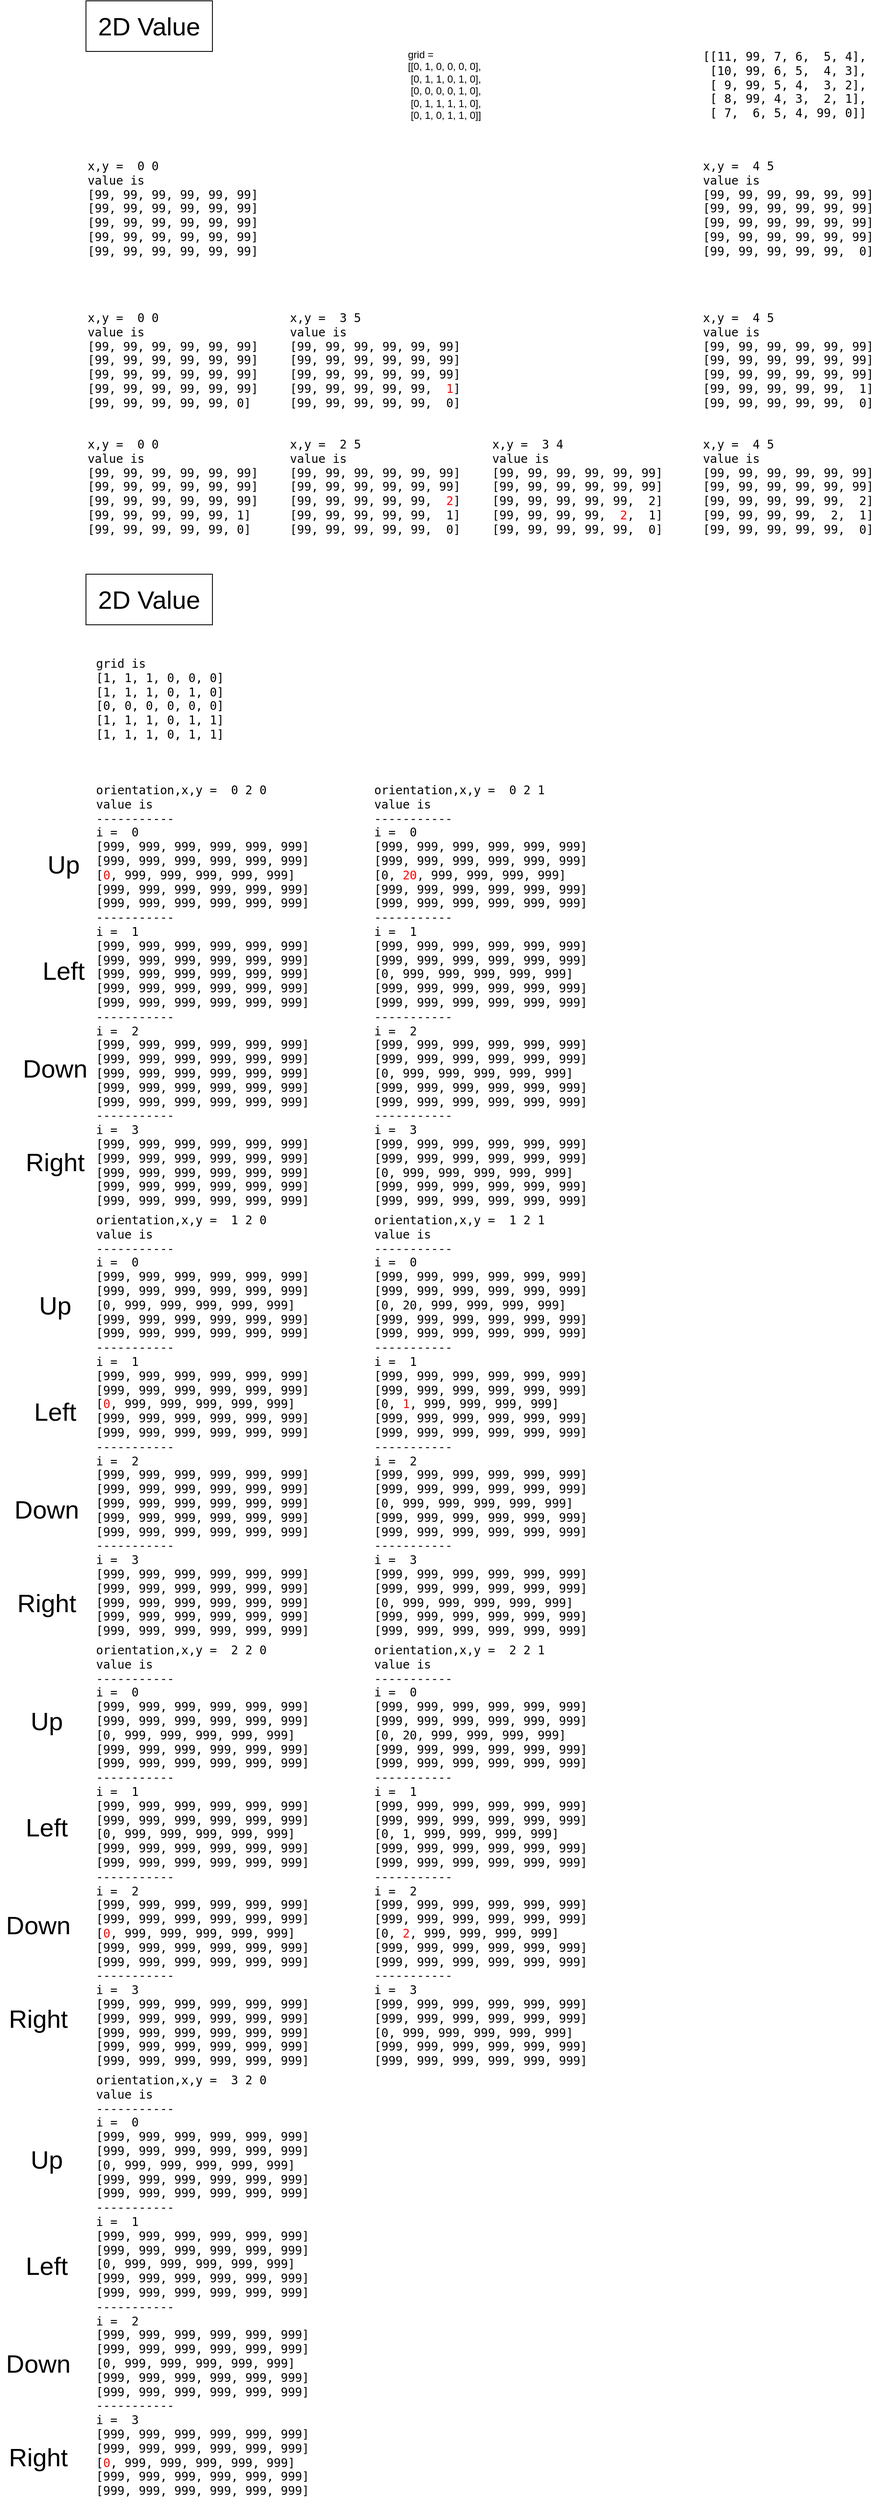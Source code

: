 <mxfile version="13.0.3" type="device"><diagram id="ds1Xh-d3r_foovdYfTTt" name="DynamicProgramming"><mxGraphModel dx="4211" dy="760" grid="1" gridSize="10" guides="1" tooltips="1" connect="1" arrows="1" fold="1" page="1" pageScale="1" pageWidth="3300" pageHeight="4681" math="0" shadow="0"><root><mxCell id="0"/><mxCell id="1" parent="0"/><mxCell id="NE3-Xs7_JW6tXKdcm7qT-9" value="&lt;pre style=&quot;box-sizing: border-box ; overflow: auto ; font-family: monospace ; font-size: 14px ; display: block ; padding: 1px 0px ; margin: 0px ; line-height: inherit ; word-break: break-all ; overflow-wrap: break-word ; background-color: rgb(255 , 255 , 255) ; border: 0px ; border-radius: 0px ; vertical-align: baseline ; font-style: normal ; font-weight: 400 ; letter-spacing: normal ; text-align: left ; text-indent: 0px ; text-transform: none ; word-spacing: 0px&quot;&gt;[[11, 99, 7, 6,  5, 4],&lt;br&gt; [10, 99, 6, 5,  4, 3],&lt;br&gt; [ 9, 99, 5, 4,  3, 2],&lt;br&gt; [ 8, 99, 4, 3,  2, 1],&lt;br&gt; [ 7,  6, 5, 4, 99, 0]]&lt;/pre&gt;" style="text;whiteSpace=wrap;html=1;" vertex="1" parent="1"><mxGeometry x="810" y="80" width="210" height="90" as="geometry"/></mxCell><mxCell id="NE3-Xs7_JW6tXKdcm7qT-10" value="&lt;pre style=&quot;box-sizing: border-box ; overflow: auto ; font-family: monospace ; font-size: 14px ; display: block ; padding: 1px 0px ; margin: 0px ; line-height: inherit ; word-break: break-all ; overflow-wrap: break-word ; background-color: rgb(255 , 255 , 255) ; border: 0px ; border-radius: 0px ; vertical-align: baseline ; font-style: normal ; font-weight: 400 ; letter-spacing: normal ; text-align: left ; text-indent: 0px ; text-transform: none ; word-spacing: 0px&quot;&gt;x,y =  3 5&lt;br&gt;value is &lt;br&gt;[99, 99, 99, 99, 99, 99]&lt;br&gt;[99, 99, 99, 99, 99, 99]&lt;br&gt;[99, 99, 99, 99, 99, 99]&lt;br&gt;[99, 99, 99, 99, 99,  &lt;font color=&quot;#ff0000&quot;&gt;1&lt;/font&gt;]&lt;br&gt;[99, 99, 99, 99, 99,  0]&lt;/pre&gt;" style="text;whiteSpace=wrap;html=1;" vertex="1" parent="1"><mxGeometry x="320" y="390" width="230" height="120" as="geometry"/></mxCell><mxCell id="NE3-Xs7_JW6tXKdcm7qT-11" value="&lt;pre style=&quot;box-sizing: border-box ; overflow: auto ; font-family: monospace ; font-size: 14px ; display: block ; padding: 1px 0px ; margin: 0px ; line-height: inherit ; word-break: break-all ; overflow-wrap: break-word ; background-color: rgb(255 , 255 , 255) ; border: 0px ; border-radius: 0px ; vertical-align: baseline ; font-style: normal ; font-weight: 400 ; letter-spacing: normal ; text-align: left ; text-indent: 0px ; text-transform: none ; word-spacing: 0px&quot;&gt;x,y =  4 5&lt;br&gt;value is &lt;br&gt;[99, 99, 99, 99, 99, 99]&lt;br&gt;[99, 99, 99, 99, 99, 99]&lt;br&gt;[99, 99, 99, 99, 99, 99]&lt;br&gt;[99, 99, 99, 99, 99,  1]&lt;br&gt;[99, 99, 99, 99, 99,  0]&lt;/pre&gt;" style="text;whiteSpace=wrap;html=1;" vertex="1" parent="1"><mxGeometry x="810" y="390" width="230" height="120" as="geometry"/></mxCell><mxCell id="NE3-Xs7_JW6tXKdcm7qT-12" value="&lt;pre style=&quot;box-sizing: border-box ; overflow: auto ; font-family: monospace ; font-size: 14px ; display: block ; padding: 1px 0px ; margin: 0px ; line-height: inherit ; word-break: break-all ; overflow-wrap: break-word ; background-color: rgb(255 , 255 , 255) ; border: 0px ; border-radius: 0px ; vertical-align: baseline ; font-style: normal ; font-weight: 400 ; letter-spacing: normal ; text-align: left ; text-indent: 0px ; text-transform: none ; word-spacing: 0px&quot;&gt;x,y =  4 5&lt;br&gt;value is &lt;br&gt;[99, 99, 99, 99, 99, 99]&lt;br&gt;[99, 99, 99, 99, 99, 99]&lt;br&gt;[99, 99, 99, 99, 99, 99]&lt;br&gt;[99, 99, 99, 99, 99, 99]&lt;br&gt;[99, 99, 99, 99, 99,  0]&lt;/pre&gt;" style="text;whiteSpace=wrap;html=1;" vertex="1" parent="1"><mxGeometry x="810" y="210" width="230" height="120" as="geometry"/></mxCell><mxCell id="NE3-Xs7_JW6tXKdcm7qT-13" value="&lt;meta charset=&quot;utf-8&quot; style=&quot;&quot;&gt;&lt;pre style=&quot;box-sizing: border-box; overflow: auto; font-family: monospace; font-size: 14px; display: block; padding: 1px 0px; margin: 0px; line-height: inherit; word-break: break-all; overflow-wrap: break-word; background-color: rgb(255, 255, 255); border: 0px; border-radius: 0px; vertical-align: baseline; font-style: normal; font-variant-ligatures: normal; font-variant-caps: normal; font-weight: 400; letter-spacing: normal; orphans: 2; text-align: left; text-indent: 0px; text-transform: none; widows: 2; word-spacing: 0px; -webkit-text-stroke-width: 0px; text-decoration-style: initial; text-decoration-color: initial;&quot;&gt;x,y =  0 0&#10;value is &#10;[99, 99, 99, 99, 99, 99]&#10;[99, 99, 99, 99, 99, 99]&#10;[99, 99, 99, 99, 99, 99]&#10;[99, 99, 99, 99, 99, 99]&#10;[99, 99, 99, 99, 99, 0]&lt;/pre&gt;" style="text;whiteSpace=wrap;html=1;" vertex="1" parent="1"><mxGeometry x="80" y="390" width="230" height="120" as="geometry"/></mxCell><mxCell id="NE3-Xs7_JW6tXKdcm7qT-14" value="&lt;meta charset=&quot;utf-8&quot; style=&quot;&quot;&gt;&lt;pre style=&quot;box-sizing: border-box; overflow: auto; font-family: monospace; font-size: 14px; display: block; padding: 1px 0px; margin: 0px; line-height: inherit; word-break: break-all; overflow-wrap: break-word; background-color: rgb(255, 255, 255); border: 0px; border-radius: 0px; vertical-align: baseline; font-style: normal; font-variant-ligatures: normal; font-variant-caps: normal; font-weight: 400; letter-spacing: normal; orphans: 2; text-align: left; text-indent: 0px; text-transform: none; widows: 2; word-spacing: 0px; -webkit-text-stroke-width: 0px; text-decoration-style: initial; text-decoration-color: initial;&quot;&gt;x,y =  0 0&#10;value is &#10;[99, 99, 99, 99, 99, 99]&#10;[99, 99, 99, 99, 99, 99]&#10;[99, 99, 99, 99, 99, 99]&#10;[99, 99, 99, 99, 99, 1]&#10;[99, 99, 99, 99, 99, 0]&lt;/pre&gt;" style="text;whiteSpace=wrap;html=1;" vertex="1" parent="1"><mxGeometry x="80" y="540" width="230" height="120" as="geometry"/></mxCell><mxCell id="NE3-Xs7_JW6tXKdcm7qT-15" value="&lt;pre style=&quot;box-sizing: border-box ; overflow: auto ; font-family: monospace ; font-size: 14px ; display: block ; padding: 1px 0px ; margin: 0px ; line-height: inherit ; word-break: break-all ; overflow-wrap: break-word ; background-color: rgb(255 , 255 , 255) ; border: 0px ; border-radius: 0px ; vertical-align: baseline ; font-style: normal ; font-weight: 400 ; letter-spacing: normal ; text-align: left ; text-indent: 0px ; text-transform: none ; word-spacing: 0px&quot;&gt;x,y =  2 5&lt;br&gt;value is &lt;br&gt;[99, 99, 99, 99, 99, 99]&lt;br&gt;[99, 99, 99, 99, 99, 99]&lt;br&gt;[99, 99, 99, 99, 99,  &lt;font color=&quot;#ff0000&quot;&gt;2&lt;/font&gt;]&lt;br&gt;[99, 99, 99, 99, 99,  1]&lt;br&gt;[99, 99, 99, 99, 99,  0]&lt;/pre&gt;" style="text;whiteSpace=wrap;html=1;" vertex="1" parent="1"><mxGeometry x="320" y="540" width="230" height="120" as="geometry"/></mxCell><mxCell id="NE3-Xs7_JW6tXKdcm7qT-16" value="&lt;pre style=&quot;box-sizing: border-box ; overflow: auto ; font-family: monospace ; font-size: 14px ; display: block ; padding: 1px 0px ; margin: 0px ; line-height: inherit ; word-break: break-all ; overflow-wrap: break-word ; background-color: rgb(255 , 255 , 255) ; border: 0px ; border-radius: 0px ; vertical-align: baseline ; font-style: normal ; font-weight: 400 ; letter-spacing: normal ; text-align: left ; text-indent: 0px ; text-transform: none ; word-spacing: 0px&quot;&gt;x,y =  3 4&lt;br&gt;value is &lt;br&gt;[99, 99, 99, 99, 99, 99]&lt;br&gt;[99, 99, 99, 99, 99, 99]&lt;br&gt;[99, 99, 99, 99, 99,  2]&lt;br&gt;[99, 99, 99, 99,  &lt;font color=&quot;#ff0000&quot;&gt;2&lt;/font&gt;,  1]&lt;br&gt;[99, 99, 99, 99, 99,  0]&lt;/pre&gt;" style="text;whiteSpace=wrap;html=1;" vertex="1" parent="1"><mxGeometry x="560" y="540" width="230" height="120" as="geometry"/></mxCell><mxCell id="NE3-Xs7_JW6tXKdcm7qT-17" value="&lt;pre style=&quot;box-sizing: border-box ; overflow: auto ; font-family: monospace ; font-size: 14px ; display: block ; padding: 1px 0px ; margin: 0px ; line-height: inherit ; word-break: break-all ; overflow-wrap: break-word ; background-color: rgb(255 , 255 , 255) ; border: 0px ; border-radius: 0px ; vertical-align: baseline ; font-style: normal ; font-weight: 400 ; letter-spacing: normal ; text-align: left ; text-indent: 0px ; text-transform: none ; word-spacing: 0px&quot;&gt;x,y =  4 5&lt;br&gt;value is &lt;br&gt;[99, 99, 99, 99, 99, 99]&lt;br&gt;[99, 99, 99, 99, 99, 99]&lt;br&gt;[99, 99, 99, 99, 99,  2]&lt;br&gt;[99, 99, 99, 99,  2,  1]&lt;br&gt;[99, 99, 99, 99, 99,  0]&lt;/pre&gt;" style="text;whiteSpace=wrap;html=1;" vertex="1" parent="1"><mxGeometry x="810" y="540" width="230" height="120" as="geometry"/></mxCell><mxCell id="NE3-Xs7_JW6tXKdcm7qT-18" value="&lt;pre style=&quot;box-sizing: border-box ; overflow: auto ; font-family: monospace ; font-size: 14px ; display: block ; padding: 1px 0px ; margin: 0px ; line-height: inherit ; word-break: break-all ; overflow-wrap: break-word ; background-color: rgb(255 , 255 , 255) ; border: 0px ; border-radius: 0px ; vertical-align: baseline ; font-style: normal ; font-weight: 400 ; letter-spacing: normal ; text-align: left ; text-indent: 0px ; text-transform: none ; word-spacing: 0px&quot;&gt;x,y =  0 0&lt;br&gt;value is &lt;br&gt;[99, 99, 99, 99, 99, 99]&lt;br&gt;[99, 99, 99, 99, 99, 99]&lt;br&gt;[99, 99, 99, 99, 99, 99]&lt;br&gt;[99, 99, 99, 99, 99, 99]&lt;br&gt;[99, 99, 99, 99, 99, 99]&lt;/pre&gt;" style="text;whiteSpace=wrap;html=1;" vertex="1" parent="1"><mxGeometry x="80" y="210" width="230" height="120" as="geometry"/></mxCell><mxCell id="NE3-Xs7_JW6tXKdcm7qT-19" value="grid = &lt;br&gt;[[0, 1, 0, 0, 0, 0], &lt;br&gt;&amp;nbsp;[0, 1, 1, 0, 1, 0], &lt;br&gt;&amp;nbsp;[0, 0, 0, 0, 1, 0], &lt;br&gt;&amp;nbsp;[0, 1, 1, 1, 1, 0], &lt;br&gt;&amp;nbsp;[0, 1, 0, 1, 1, 0]]" style="text;whiteSpace=wrap;html=1;" vertex="1" parent="1"><mxGeometry x="460" y="80" width="100" height="110" as="geometry"/></mxCell><mxCell id="NE3-Xs7_JW6tXKdcm7qT-20" value="2D Value" style="rounded=0;whiteSpace=wrap;html=1;fontSize=30;" vertex="1" parent="1"><mxGeometry x="80" y="30" width="150" height="60" as="geometry"/></mxCell><mxCell id="NE3-Xs7_JW6tXKdcm7qT-21" value="2D Value" style="rounded=0;whiteSpace=wrap;html=1;fontSize=30;" vertex="1" parent="1"><mxGeometry x="80" y="710" width="150" height="60" as="geometry"/></mxCell><mxCell id="NE3-Xs7_JW6tXKdcm7qT-22" value="&lt;meta charset=&quot;utf-8&quot; style=&quot;&quot;&gt;&lt;pre style=&quot;box-sizing: border-box; overflow: auto; font-family: monospace; font-size: 14px; display: block; padding: 1px 0px; margin: 0px; line-height: inherit; word-break: break-all; overflow-wrap: break-word; background-color: rgb(255, 255, 255); border: 0px; border-radius: 0px; vertical-align: baseline; font-style: normal; font-variant-ligatures: normal; font-variant-caps: normal; font-weight: 400; letter-spacing: normal; orphans: 2; text-align: left; text-indent: 0px; text-transform: none; widows: 2; word-spacing: 0px; -webkit-text-stroke-width: 0px; text-decoration-style: initial; text-decoration-color: initial;&quot;&gt;grid is &#10;[1, 1, 1, 0, 0, 0]&#10;[1, 1, 1, 0, 1, 0]&#10;[0, 0, 0, 0, 0, 0]&#10;[1, 1, 1, 0, 1, 1]&#10;[1, 1, 1, 0, 1, 1]&lt;/pre&gt;" style="text;whiteSpace=wrap;html=1;fontSize=30;" vertex="1" parent="1"><mxGeometry x="90" y="800" width="180" height="120" as="geometry"/></mxCell><mxCell id="NE3-Xs7_JW6tXKdcm7qT-23" value="&lt;pre style=&quot;box-sizing: border-box ; overflow: auto ; font-family: monospace ; font-size: 14px ; display: block ; padding: 1px 0px ; margin: 0px ; line-height: inherit ; word-break: break-all ; overflow-wrap: break-word ; background-color: rgb(255 , 255 , 255) ; border: 0px ; border-radius: 0px ; vertical-align: baseline ; font-style: normal ; letter-spacing: normal ; text-align: left ; text-indent: 0px ; text-transform: none ; word-spacing: 0px&quot;&gt;&lt;span style=&quot;font-weight: 400&quot;&gt;orientation,x,y =  0 2 0&lt;br&gt;value is &lt;br&gt;-----------&lt;br&gt;i =  0&lt;br&gt;[999, 999, 999, 999, 999, 999]&lt;br&gt;[999, 999, 999, 999, 999, 999]&lt;br&gt;[&lt;/span&gt;&lt;font color=&quot;#ff0000&quot;&gt;0&lt;/font&gt;, 999, 999, 999, 999, 999]&lt;br&gt;[999, 999, 999, 999, 999, 999]&lt;br&gt;[999, 999, 999, 999, 999, 999]&lt;br&gt;-----------&lt;br&gt;i =  1&lt;br&gt;[999, 999, 999, 999, 999, 999]&lt;br&gt;[999, 999, 999, 999, 999, 999]&lt;br&gt;[999, 999, 999, 999, 999, 999]&lt;br&gt;[999, 999, 999, 999, 999, 999]&lt;br&gt;[999, 999, 999, 999, 999, 999]&lt;br&gt;-----------&lt;br&gt;i =  2&lt;br&gt;[999, 999, 999, 999, 999, 999]&lt;br&gt;[999, 999, 999, 999, 999, 999]&lt;br&gt;[999, 999, 999, 999, 999, 999]&lt;br&gt;[999, 999, 999, 999, 999, 999]&lt;br&gt;[999, 999, 999, 999, 999, 999]&lt;br&gt;-----------&lt;br&gt;i =  3&lt;br&gt;[999, 999, 999, 999, 999, 999]&lt;br&gt;[999, 999, 999, 999, 999, 999]&lt;br&gt;[999, 999, 999, 999, 999, 999]&lt;br&gt;[999, 999, 999, 999, 999, 999]&lt;br&gt;[999, 999, 999, 999, 999, 999]&lt;/pre&gt;" style="text;whiteSpace=wrap;html=1;fontSize=30;" vertex="1" parent="1"><mxGeometry x="90" y="950" width="280" height="490" as="geometry"/></mxCell><mxCell id="NE3-Xs7_JW6tXKdcm7qT-24" value="&lt;pre style=&quot;box-sizing: border-box ; overflow: auto ; font-family: monospace ; font-size: 14px ; display: block ; padding: 1px 0px ; margin: 0px ; line-height: inherit ; word-break: break-all ; overflow-wrap: break-word ; background-color: rgb(255 , 255 , 255) ; border: 0px ; border-radius: 0px ; vertical-align: baseline ; font-style: normal ; font-weight: 400 ; letter-spacing: normal ; text-align: left ; text-indent: 0px ; text-transform: none ; word-spacing: 0px&quot;&gt;orientation,x,y =  1 2 0&lt;br&gt;value is &lt;br&gt;-----------&lt;br&gt;i =  0&lt;br&gt;[999, 999, 999, 999, 999, 999]&lt;br&gt;[999, 999, 999, 999, 999, 999]&lt;br&gt;[0, 999, 999, 999, 999, 999]&lt;br&gt;[999, 999, 999, 999, 999, 999]&lt;br&gt;[999, 999, 999, 999, 999, 999]&lt;br&gt;-----------&lt;br&gt;i =  1&lt;br&gt;[999, 999, 999, 999, 999, 999]&lt;br&gt;[999, 999, 999, 999, 999, 999]&lt;br&gt;[&lt;font color=&quot;#ff0000&quot;&gt;0&lt;/font&gt;, 999, 999, 999, 999, 999]&lt;br&gt;[999, 999, 999, 999, 999, 999]&lt;br&gt;[999, 999, 999, 999, 999, 999]&lt;br&gt;-----------&lt;br&gt;i =  2&lt;br&gt;[999, 999, 999, 999, 999, 999]&lt;br&gt;[999, 999, 999, 999, 999, 999]&lt;br&gt;[999, 999, 999, 999, 999, 999]&lt;br&gt;[999, 999, 999, 999, 999, 999]&lt;br&gt;[999, 999, 999, 999, 999, 999]&lt;br&gt;-----------&lt;br&gt;i =  3&lt;br&gt;[999, 999, 999, 999, 999, 999]&lt;br&gt;[999, 999, 999, 999, 999, 999]&lt;br&gt;[999, 999, 999, 999, 999, 999]&lt;br&gt;[999, 999, 999, 999, 999, 999]&lt;br&gt;[999, 999, 999, 999, 999, 999]&lt;/pre&gt;" style="text;whiteSpace=wrap;html=1;fontSize=30;" vertex="1" parent="1"><mxGeometry x="90" y="1460" width="280" height="490" as="geometry"/></mxCell><mxCell id="NE3-Xs7_JW6tXKdcm7qT-25" value="&lt;pre style=&quot;box-sizing: border-box ; overflow: auto ; font-family: monospace ; font-size: 14px ; display: block ; padding: 1px 0px ; margin: 0px ; line-height: inherit ; word-break: break-all ; overflow-wrap: break-word ; background-color: rgb(255 , 255 , 255) ; border: 0px ; border-radius: 0px ; vertical-align: baseline ; font-style: normal ; font-weight: 400 ; letter-spacing: normal ; text-align: left ; text-indent: 0px ; text-transform: none ; word-spacing: 0px&quot;&gt;orientation,x,y =  2 2 0&lt;br&gt;value is &lt;br&gt;-----------&lt;br&gt;i =  0&lt;br&gt;[999, 999, 999, 999, 999, 999]&lt;br&gt;[999, 999, 999, 999, 999, 999]&lt;br&gt;[0, 999, 999, 999, 999, 999]&lt;br&gt;[999, 999, 999, 999, 999, 999]&lt;br&gt;[999, 999, 999, 999, 999, 999]&lt;br&gt;-----------&lt;br&gt;i =  1&lt;br&gt;[999, 999, 999, 999, 999, 999]&lt;br&gt;[999, 999, 999, 999, 999, 999]&lt;br&gt;[0, 999, 999, 999, 999, 999]&lt;br&gt;[999, 999, 999, 999, 999, 999]&lt;br&gt;[999, 999, 999, 999, 999, 999]&lt;br&gt;-----------&lt;br&gt;i =  2&lt;br&gt;[999, 999, 999, 999, 999, 999]&lt;br&gt;[999, 999, 999, 999, 999, 999]&lt;br&gt;[&lt;font color=&quot;#ff0000&quot;&gt;0&lt;/font&gt;, 999, 999, 999, 999, 999]&lt;br&gt;[999, 999, 999, 999, 999, 999]&lt;br&gt;[999, 999, 999, 999, 999, 999]&lt;br&gt;-----------&lt;br&gt;i =  3&lt;br&gt;[999, 999, 999, 999, 999, 999]&lt;br&gt;[999, 999, 999, 999, 999, 999]&lt;br&gt;[999, 999, 999, 999, 999, 999]&lt;br&gt;[999, 999, 999, 999, 999, 999]&lt;br&gt;[999, 999, 999, 999, 999, 999]&lt;/pre&gt;" style="text;whiteSpace=wrap;html=1;fontSize=30;" vertex="1" parent="1"><mxGeometry x="90" y="1970" width="280" height="490" as="geometry"/></mxCell><mxCell id="NE3-Xs7_JW6tXKdcm7qT-26" value="&lt;pre style=&quot;box-sizing: border-box ; overflow: auto ; font-family: monospace ; font-size: 14px ; display: block ; padding: 1px 0px ; margin: 0px ; line-height: inherit ; word-break: break-all ; overflow-wrap: break-word ; background-color: rgb(255 , 255 , 255) ; border: 0px ; border-radius: 0px ; vertical-align: baseline ; font-style: normal ; font-weight: 400 ; letter-spacing: normal ; text-align: left ; text-indent: 0px ; text-transform: none ; word-spacing: 0px&quot;&gt;orientation,x,y =  3 2 0&lt;br&gt;value is &lt;br&gt;-----------&lt;br&gt;i =  0&lt;br&gt;[999, 999, 999, 999, 999, 999]&lt;br&gt;[999, 999, 999, 999, 999, 999]&lt;br&gt;[0, 999, 999, 999, 999, 999]&lt;br&gt;[999, 999, 999, 999, 999, 999]&lt;br&gt;[999, 999, 999, 999, 999, 999]&lt;br&gt;-----------&lt;br&gt;i =  1&lt;br&gt;[999, 999, 999, 999, 999, 999]&lt;br&gt;[999, 999, 999, 999, 999, 999]&lt;br&gt;[0, 999, 999, 999, 999, 999]&lt;br&gt;[999, 999, 999, 999, 999, 999]&lt;br&gt;[999, 999, 999, 999, 999, 999]&lt;br&gt;-----------&lt;br&gt;i =  2&lt;br&gt;[999, 999, 999, 999, 999, 999]&lt;br&gt;[999, 999, 999, 999, 999, 999]&lt;br&gt;[0, 999, 999, 999, 999, 999]&lt;br&gt;[999, 999, 999, 999, 999, 999]&lt;br&gt;[999, 999, 999, 999, 999, 999]&lt;br&gt;-----------&lt;br&gt;i =  3&lt;br&gt;[999, 999, 999, 999, 999, 999]&lt;br&gt;[999, 999, 999, 999, 999, 999]&lt;br&gt;[&lt;font color=&quot;#ff0000&quot;&gt;0&lt;/font&gt;, 999, 999, 999, 999, 999]&lt;br&gt;[999, 999, 999, 999, 999, 999]&lt;br&gt;[999, 999, 999, 999, 999, 999]&lt;/pre&gt;" style="text;whiteSpace=wrap;html=1;fontSize=30;" vertex="1" parent="1"><mxGeometry x="90" y="2480" width="280" height="500" as="geometry"/></mxCell><mxCell id="NE3-Xs7_JW6tXKdcm7qT-27" value="&lt;pre style=&quot;box-sizing: border-box ; overflow: auto ; font-family: monospace ; font-size: 14px ; display: block ; padding: 1px 0px ; margin: 0px ; line-height: inherit ; word-break: break-all ; overflow-wrap: break-word ; background-color: rgb(255 , 255 , 255) ; border: 0px ; border-radius: 0px ; vertical-align: baseline ; font-style: normal ; font-weight: 400 ; letter-spacing: normal ; text-align: left ; text-indent: 0px ; text-transform: none ; word-spacing: 0px&quot;&gt;orientation,x,y =  0 2 1&lt;br&gt;value is &lt;br&gt;-----------&lt;br&gt;i =  0&lt;br&gt;[999, 999, 999, 999, 999, 999]&lt;br&gt;[999, 999, 999, 999, 999, 999]&lt;br&gt;[0, &lt;font color=&quot;#ff0000&quot;&gt;20&lt;/font&gt;, 999, 999, 999, 999]&lt;br&gt;[999, 999, 999, 999, 999, 999]&lt;br&gt;[999, 999, 999, 999, 999, 999]&lt;br&gt;-----------&lt;br&gt;i =  1&lt;br&gt;[999, 999, 999, 999, 999, 999]&lt;br&gt;[999, 999, 999, 999, 999, 999]&lt;br&gt;[0, 999, 999, 999, 999, 999]&lt;br&gt;[999, 999, 999, 999, 999, 999]&lt;br&gt;[999, 999, 999, 999, 999, 999]&lt;br&gt;-----------&lt;br&gt;i =  2&lt;br&gt;[999, 999, 999, 999, 999, 999]&lt;br&gt;[999, 999, 999, 999, 999, 999]&lt;br&gt;[0, 999, 999, 999, 999, 999]&lt;br&gt;[999, 999, 999, 999, 999, 999]&lt;br&gt;[999, 999, 999, 999, 999, 999]&lt;br&gt;-----------&lt;br&gt;i =  3&lt;br&gt;[999, 999, 999, 999, 999, 999]&lt;br&gt;[999, 999, 999, 999, 999, 999]&lt;br&gt;[0, 999, 999, 999, 999, 999]&lt;br&gt;[999, 999, 999, 999, 999, 999]&lt;br&gt;[999, 999, 999, 999, 999, 999]&lt;/pre&gt;" style="text;whiteSpace=wrap;html=1;fontSize=30;" vertex="1" parent="1"><mxGeometry x="420" y="950" width="280" height="500" as="geometry"/></mxCell><mxCell id="NE3-Xs7_JW6tXKdcm7qT-28" value="&lt;pre style=&quot;box-sizing: border-box ; overflow: auto ; font-family: monospace ; font-size: 14px ; display: block ; padding: 1px 0px ; margin: 0px ; line-height: inherit ; word-break: break-all ; overflow-wrap: break-word ; background-color: rgb(255 , 255 , 255) ; border: 0px ; border-radius: 0px ; vertical-align: baseline ; font-style: normal ; font-weight: 400 ; letter-spacing: normal ; text-align: left ; text-indent: 0px ; text-transform: none ; word-spacing: 0px&quot;&gt;orientation,x,y =  1 2 1&lt;br&gt;value is &lt;br&gt;-----------&lt;br&gt;i =  0&lt;br&gt;[999, 999, 999, 999, 999, 999]&lt;br&gt;[999, 999, 999, 999, 999, 999]&lt;br&gt;[0, 20, 999, 999, 999, 999]&lt;br&gt;[999, 999, 999, 999, 999, 999]&lt;br&gt;[999, 999, 999, 999, 999, 999]&lt;br&gt;-----------&lt;br&gt;i =  1&lt;br&gt;[999, 999, 999, 999, 999, 999]&lt;br&gt;[999, 999, 999, 999, 999, 999]&lt;br&gt;[0, &lt;font color=&quot;#ff0000&quot;&gt;1&lt;/font&gt;, 999, 999, 999, 999]&lt;br&gt;[999, 999, 999, 999, 999, 999]&lt;br&gt;[999, 999, 999, 999, 999, 999]&lt;br&gt;-----------&lt;br&gt;i =  2&lt;br&gt;[999, 999, 999, 999, 999, 999]&lt;br&gt;[999, 999, 999, 999, 999, 999]&lt;br&gt;[0, 999, 999, 999, 999, 999]&lt;br&gt;[999, 999, 999, 999, 999, 999]&lt;br&gt;[999, 999, 999, 999, 999, 999]&lt;br&gt;-----------&lt;br&gt;i =  3&lt;br&gt;[999, 999, 999, 999, 999, 999]&lt;br&gt;[999, 999, 999, 999, 999, 999]&lt;br&gt;[0, 999, 999, 999, 999, 999]&lt;br&gt;[999, 999, 999, 999, 999, 999]&lt;br&gt;[999, 999, 999, 999, 999, 999]&lt;/pre&gt;" style="text;whiteSpace=wrap;html=1;fontSize=30;" vertex="1" parent="1"><mxGeometry x="420" y="1460" width="280" height="500" as="geometry"/></mxCell><mxCell id="NE3-Xs7_JW6tXKdcm7qT-29" value="&lt;pre style=&quot;box-sizing: border-box ; overflow: auto ; font-family: monospace ; font-size: 14px ; display: block ; padding: 1px 0px ; margin: 0px ; line-height: inherit ; word-break: break-all ; overflow-wrap: break-word ; background-color: rgb(255 , 255 , 255) ; border: 0px ; border-radius: 0px ; vertical-align: baseline ; font-style: normal ; font-weight: 400 ; letter-spacing: normal ; text-align: left ; text-indent: 0px ; text-transform: none ; word-spacing: 0px&quot;&gt;orientation,x,y =  2 2 1&lt;br&gt;value is &lt;br&gt;-----------&lt;br&gt;i =  0&lt;br&gt;[999, 999, 999, 999, 999, 999]&lt;br&gt;[999, 999, 999, 999, 999, 999]&lt;br&gt;[0, 20, 999, 999, 999, 999]&lt;br&gt;[999, 999, 999, 999, 999, 999]&lt;br&gt;[999, 999, 999, 999, 999, 999]&lt;br&gt;-----------&lt;br&gt;i =  1&lt;br&gt;[999, 999, 999, 999, 999, 999]&lt;br&gt;[999, 999, 999, 999, 999, 999]&lt;br&gt;[0, 1, 999, 999, 999, 999]&lt;br&gt;[999, 999, 999, 999, 999, 999]&lt;br&gt;[999, 999, 999, 999, 999, 999]&lt;br&gt;-----------&lt;br&gt;i =  2&lt;br&gt;[999, 999, 999, 999, 999, 999]&lt;br&gt;[999, 999, 999, 999, 999, 999]&lt;br&gt;[0, &lt;font color=&quot;#ff0000&quot;&gt;2&lt;/font&gt;, 999, 999, 999, 999]&lt;br&gt;[999, 999, 999, 999, 999, 999]&lt;br&gt;[999, 999, 999, 999, 999, 999]&lt;br&gt;-----------&lt;br&gt;i =  3&lt;br&gt;[999, 999, 999, 999, 999, 999]&lt;br&gt;[999, 999, 999, 999, 999, 999]&lt;br&gt;[0, 999, 999, 999, 999, 999]&lt;br&gt;[999, 999, 999, 999, 999, 999]&lt;br&gt;[999, 999, 999, 999, 999, 999]&lt;/pre&gt;" style="text;whiteSpace=wrap;html=1;fontSize=30;" vertex="1" parent="1"><mxGeometry x="420" y="1970" width="280" height="490" as="geometry"/></mxCell><mxCell id="NE3-Xs7_JW6tXKdcm7qT-32" value="Up" style="text;html=1;align=center;verticalAlign=middle;resizable=0;points=[];autosize=1;fontSize=30;" vertex="1" parent="1"><mxGeometry x="28" y="1034" width="50" height="40" as="geometry"/></mxCell><mxCell id="NE3-Xs7_JW6tXKdcm7qT-33" value="Left" style="text;html=1;align=center;verticalAlign=middle;resizable=0;points=[];autosize=1;fontSize=30;" vertex="1" parent="1"><mxGeometry x="18" y="1160" width="70" height="40" as="geometry"/></mxCell><mxCell id="NE3-Xs7_JW6tXKdcm7qT-34" value="Down" style="text;html=1;align=center;verticalAlign=middle;resizable=0;points=[];autosize=1;fontSize=30;" vertex="1" parent="1"><mxGeometry x="-2" y="1276" width="90" height="40" as="geometry"/></mxCell><mxCell id="NE3-Xs7_JW6tXKdcm7qT-35" value="Right" style="text;html=1;align=center;verticalAlign=middle;resizable=0;points=[];autosize=1;fontSize=30;" vertex="1" parent="1"><mxGeometry x="-2" y="1387" width="90" height="40" as="geometry"/></mxCell><mxCell id="NE3-Xs7_JW6tXKdcm7qT-36" value="Up" style="text;html=1;align=center;verticalAlign=middle;resizable=0;points=[];autosize=1;fontSize=30;" vertex="1" parent="1"><mxGeometry x="18" y="1557" width="50" height="40" as="geometry"/></mxCell><mxCell id="NE3-Xs7_JW6tXKdcm7qT-37" value="Left" style="text;html=1;align=center;verticalAlign=middle;resizable=0;points=[];autosize=1;fontSize=30;" vertex="1" parent="1"><mxGeometry x="8" y="1683" width="70" height="40" as="geometry"/></mxCell><mxCell id="NE3-Xs7_JW6tXKdcm7qT-38" value="Down" style="text;html=1;align=center;verticalAlign=middle;resizable=0;points=[];autosize=1;fontSize=30;" vertex="1" parent="1"><mxGeometry x="-12" y="1799" width="90" height="40" as="geometry"/></mxCell><mxCell id="NE3-Xs7_JW6tXKdcm7qT-39" value="Right" style="text;html=1;align=center;verticalAlign=middle;resizable=0;points=[];autosize=1;fontSize=30;" vertex="1" parent="1"><mxGeometry x="-12" y="1910" width="90" height="40" as="geometry"/></mxCell><mxCell id="NE3-Xs7_JW6tXKdcm7qT-40" value="Up" style="text;html=1;align=center;verticalAlign=middle;resizable=0;points=[];autosize=1;fontSize=30;" vertex="1" parent="1"><mxGeometry x="8" y="2050" width="50" height="40" as="geometry"/></mxCell><mxCell id="NE3-Xs7_JW6tXKdcm7qT-41" value="Left" style="text;html=1;align=center;verticalAlign=middle;resizable=0;points=[];autosize=1;fontSize=30;" vertex="1" parent="1"><mxGeometry x="-2" y="2176" width="70" height="40" as="geometry"/></mxCell><mxCell id="NE3-Xs7_JW6tXKdcm7qT-42" value="Down" style="text;html=1;align=center;verticalAlign=middle;resizable=0;points=[];autosize=1;fontSize=30;" vertex="1" parent="1"><mxGeometry x="-22" y="2292" width="90" height="40" as="geometry"/></mxCell><mxCell id="NE3-Xs7_JW6tXKdcm7qT-43" value="Right" style="text;html=1;align=center;verticalAlign=middle;resizable=0;points=[];autosize=1;fontSize=30;" vertex="1" parent="1"><mxGeometry x="-22" y="2403" width="90" height="40" as="geometry"/></mxCell><mxCell id="NE3-Xs7_JW6tXKdcm7qT-44" value="Up" style="text;html=1;align=center;verticalAlign=middle;resizable=0;points=[];autosize=1;fontSize=30;" vertex="1" parent="1"><mxGeometry x="8" y="2570" width="50" height="40" as="geometry"/></mxCell><mxCell id="NE3-Xs7_JW6tXKdcm7qT-45" value="Left" style="text;html=1;align=center;verticalAlign=middle;resizable=0;points=[];autosize=1;fontSize=30;" vertex="1" parent="1"><mxGeometry x="-2" y="2696" width="70" height="40" as="geometry"/></mxCell><mxCell id="NE3-Xs7_JW6tXKdcm7qT-46" value="Down" style="text;html=1;align=center;verticalAlign=middle;resizable=0;points=[];autosize=1;fontSize=30;" vertex="1" parent="1"><mxGeometry x="-22" y="2812" width="90" height="40" as="geometry"/></mxCell><mxCell id="NE3-Xs7_JW6tXKdcm7qT-47" value="Right" style="text;html=1;align=center;verticalAlign=middle;resizable=0;points=[];autosize=1;fontSize=30;" vertex="1" parent="1"><mxGeometry x="-22" y="2923" width="90" height="40" as="geometry"/></mxCell></root></mxGraphModel></diagram></mxfile>
